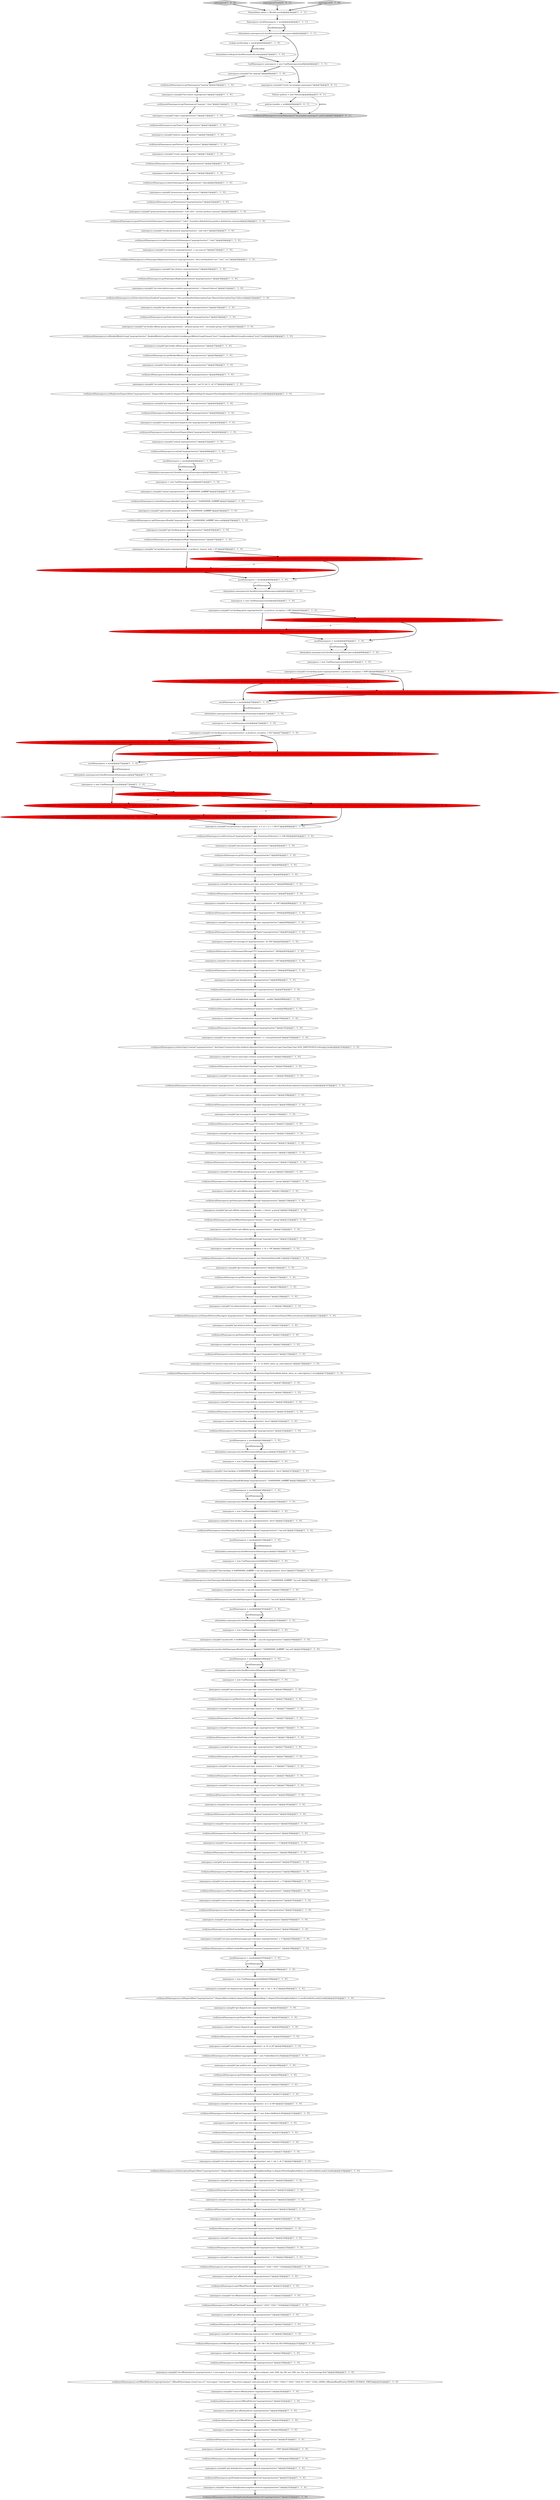 digraph {
3 [style = filled, label = "verify(mockNamespaces).getNamespaces(\"myprop\")@@@10@@@['1', '1', '0']", fillcolor = white, shape = ellipse image = "AAA0AAABBB1BBB"];
36 [style = filled, label = "verify(mockNamespaces).setBacklogQuota(\"myprop/clust/ns1\",BacklogQuota.builder().limitSize(10L * 1024 * 1024 * 1024).retentionPolicy(RetentionPolicy.producer_exception).build())@@@74@@@['1', '0', '0']", fillcolor = red, shape = ellipse image = "AAA1AAABBB1BBB"];
42 [style = filled, label = "namespaces.run(split(\"get-subscription-dispatch-rate myprop/clust/ns1\"))@@@220@@@['1', '1', '0']", fillcolor = white, shape = ellipse image = "AAA0AAABBB1BBB"];
180 [style = filled, label = "namespaces.run(split(\"delete myprop/clust/ns1\"))@@@19@@@['1', '1', '0']", fillcolor = white, shape = ellipse image = "AAA0AAABBB1BBB"];
98 [style = filled, label = "when(admin.lookups()).thenReturn(mockLookup)@@@7@@@['1', '1', '0']", fillcolor = white, shape = ellipse image = "AAA0AAABBB1BBB"];
201 [style = filled, label = "namespaces.run(split(\"list-cluster myprop/clust\"))@@@11@@@['1', '1', '0']", fillcolor = white, shape = ellipse image = "AAA0AAABBB1BBB"];
6 [style = filled, label = "namespaces = new CmdNamespaces(null)@@@199@@@['1', '1', '0']", fillcolor = white, shape = ellipse image = "AAA0AAABBB1BBB"];
95 [style = filled, label = "verify(mockNamespaces).getSubscriptionDispatchRate(\"myprop/clust/ns1\")@@@221@@@['1', '1', '0']", fillcolor = white, shape = ellipse image = "AAA0AAABBB1BBB"];
51 [style = filled, label = "namespaces.run(split(\"set-subscription-expiration-time myprop/clust/ns1 -t 60\"))@@@94@@@['1', '1', '0']", fillcolor = white, shape = ellipse image = "AAA0AAABBB1BBB"];
16 [style = filled, label = "verify(mockNamespaces).removeInactiveTopicPolicies(\"myprop/clust/ns1\")@@@141@@@['1', '1', '0']", fillcolor = white, shape = ellipse image = "AAA0AAABBB1BBB"];
23 [style = filled, label = "verify(mockNamespaces).setDeduplicationSnapshotInterval(\"myprop/clust/ns1\",1000)@@@249@@@['1', '1', '0']", fillcolor = white, shape = ellipse image = "AAA0AAABBB1BBB"];
37 [style = filled, label = "namespaces['1', '0', '0']", fillcolor = lightgray, shape = diamond image = "AAA0AAABBB1BBB"];
105 [style = filled, label = "namespaces = new CmdNamespaces(null)@@@168@@@['1', '1', '0']", fillcolor = white, shape = ellipse image = "AAA0AAABBB1BBB"];
239 [style = filled, label = "namespaces.run(split(\"get-offload-policies myprop/clust/ns1\"))@@@244@@@['1', '1', '0']", fillcolor = white, shape = ellipse image = "AAA0AAABBB1BBB"];
227 [style = filled, label = "mockNamespaces = mock()@@@70@@@['1', '1', '0']", fillcolor = white, shape = ellipse image = "AAA0AAABBB1BBB"];
80 [style = filled, label = "verify(mockNamespaces).removeDelayedDeliveryMessages(\"myprop/clust/ns1\")@@@135@@@['1', '1', '0']", fillcolor = white, shape = ellipse image = "AAA0AAABBB1BBB"];
200 [style = filled, label = "namespaces.run(split(\"remove-subscribe-rate myprop/clust/ns1\"))@@@216@@@['1', '1', '0']", fillcolor = white, shape = ellipse image = "AAA0AAABBB1BBB"];
113 [style = filled, label = "namespaces.run(split(\"set-subscription-types-enabled myprop/clust/ns1 -t Shared,Failover\"))@@@31@@@['1', '1', '0']", fillcolor = white, shape = ellipse image = "AAA0AAABBB1BBB"];
173 [style = filled, label = "namespaces.run(split(\"clear-offload-deletion-lag myprop/clust/ns1\"))@@@238@@@['1', '1', '0']", fillcolor = white, shape = ellipse image = "AAA0AAABBB1BBB"];
28 [style = filled, label = "verify(mockNamespaces).setBacklogQuota(\"myprop/clust/ns1\",BacklogQuota.builder().limitSize(10 * 1024 * 1024).retentionPolicy(RetentionPolicy.producer_exception).build())@@@69@@@['1', '0', '0']", fillcolor = red, shape = ellipse image = "AAA1AAABBB1BBB"];
210 [style = filled, label = "verify(mockNamespaces).getOffloadPolicies(\"myprop/clust/ns1\")@@@245@@@['1', '1', '0']", fillcolor = white, shape = ellipse image = "AAA0AAABBB1BBB"];
233 [style = filled, label = "verify(mockNamespaces).getDispatchRate(\"myprop/clust/ns1\")@@@203@@@['1', '1', '0']", fillcolor = white, shape = ellipse image = "AAA0AAABBB1BBB"];
55 [style = filled, label = "verify(mockNamespaces).setSubscribeRate(\"myprop/clust/ns1\",new SubscribeRate(2,60))@@@213@@@['1', '1', '0']", fillcolor = white, shape = ellipse image = "AAA0AAABBB1BBB"];
94 [style = filled, label = "verify(mockNamespaces).setNamespaceMessageTTL(\"myprop/clust/ns1\",300)@@@93@@@['1', '1', '0']", fillcolor = white, shape = ellipse image = "AAA0AAABBB1BBB"];
204 [style = filled, label = "namespaces = new CmdNamespaces(null)@@@51@@@['1', '1', '0']", fillcolor = white, shape = ellipse image = "AAA0AAABBB1BBB"];
81 [style = filled, label = "when(admin.namespaces()).thenReturn(mockNamespaces)@@@50@@@['1', '1', '0']", fillcolor = white, shape = ellipse image = "AAA0AAABBB1BBB"];
149 [style = filled, label = "namespaces.run(split(\"set-subscription-dispatch-rate myprop/clust/ns1 -md -1 -bd -1 -dt 2\"))@@@218@@@['1', '1', '0']", fillcolor = white, shape = ellipse image = "AAA0AAABBB1BBB"];
112 [style = filled, label = "namespaces.run(split(\"get-max-subscriptions-per-topic myprop/clust/ns1\"))@@@86@@@['1', '1', '0']", fillcolor = white, shape = ellipse image = "AAA0AAABBB1BBB"];
39 [style = filled, label = "namespaces = new CmdNamespaces(null)@@@163@@@['1', '1', '0']", fillcolor = white, shape = ellipse image = "AAA0AAABBB1BBB"];
196 [style = filled, label = "verify(mockNamespaces).clearNamespaceBundleBacklogForSubscription(\"myprop/clust/ns1\",\"0x80000000_0xffffffff\",\"my-sub\")@@@158@@@['1', '1', '0']", fillcolor = white, shape = ellipse image = "AAA0AAABBB1BBB"];
140 [style = filled, label = "namespaces.run(split(\"permissions myprop/clust/ns1\"))@@@21@@@['1', '1', '0']", fillcolor = white, shape = ellipse image = "AAA0AAABBB1BBB"];
234 [style = filled, label = "namespaces.run(split(\"remove-message-ttl myprop/clust/ns1\"))@@@246@@@['1', '1', '0']", fillcolor = white, shape = ellipse image = "AAA0AAABBB1BBB"];
146 [style = filled, label = "namespaces.run(split(\"get-max-unacked-messages-per-consumer myprop/clust/ns1\"))@@@193@@@['1', '1', '0']", fillcolor = white, shape = ellipse image = "AAA0AAABBB1BBB"];
134 [style = filled, label = "verify(mockNamespaces).getBacklogQuotaMap(\"myprop/clust/ns1\")@@@57@@@['1', '1', '0']", fillcolor = white, shape = ellipse image = "AAA0AAABBB1BBB"];
175 [style = filled, label = "namespaces.run(split(\"set-max-consumers-per-subscription myprop/clust/ns1 -c 3\"))@@@185@@@['1', '1', '0']", fillcolor = white, shape = ellipse image = "AAA0AAABBB1BBB"];
77 [style = filled, label = "verify(mockNamespaces).removeOffloadPolicies(\"myprop/clust/ns1\")@@@243@@@['1', '1', '0']", fillcolor = white, shape = ellipse image = "AAA0AAABBB1BBB"];
79 [style = filled, label = "namespaces.run(split(\"set-offload-deletion-lag myprop/clust/ns1 -l 1d\"))@@@236@@@['1', '1', '0']", fillcolor = white, shape = ellipse image = "AAA0AAABBB1BBB"];
13 [style = filled, label = "verify(mockNamespaces).setMaxConsumersPerTopic(\"myprop/clust/ns1\",2)@@@178@@@['1', '1', '0']", fillcolor = white, shape = ellipse image = "AAA0AAABBB1BBB"];
7 [style = filled, label = "namespaces.run(split(\"grant-permission myprop/clust/ns1 --role role1 --actions produce,consume\"))@@@23@@@['1', '1', '0']", fillcolor = white, shape = ellipse image = "AAA0AAABBB1BBB"];
30 [style = filled, label = "namespaces.run(split(\"get-deduplication-snapshot-interval myprop/clust/ns1\"))@@@250@@@['1', '1', '0']", fillcolor = white, shape = ellipse image = "AAA0AAABBB1BBB"];
126 [style = filled, label = "verify(mockNamespaces).removePublishRate(\"myprop/clust/ns1\")@@@211@@@['1', '1', '0']", fillcolor = white, shape = ellipse image = "AAA0AAABBB1BBB"];
186 [style = filled, label = "verify(mockNamespaces).getRetention(\"myprop/clust/ns1\")@@@127@@@['1', '1', '0']", fillcolor = white, shape = ellipse image = "AAA0AAABBB1BBB"];
192 [style = filled, label = "namespaces.run(split(\"revoke-permission myprop/clust/ns1 --role role1\"))@@@25@@@['1', '1', '0']", fillcolor = white, shape = ellipse image = "AAA0AAABBB1BBB"];
199 [style = filled, label = "namespaces.run(split(\"remove-retention myprop/clust/ns1\"))@@@128@@@['1', '1', '0']", fillcolor = white, shape = ellipse image = "AAA0AAABBB1BBB"];
24 [style = filled, label = "namespaces.run(split(\"set-message-ttl myprop/clust/ns1 -ttl 300\"))@@@92@@@['1', '1', '0']", fillcolor = white, shape = ellipse image = "AAA0AAABBB1BBB"];
68 [style = filled, label = "when(admin.namespaces()).thenReturn(mockNamespaces)@@@5@@@['1', '1', '1']", fillcolor = white, shape = ellipse image = "AAA0AAABBB1BBB"];
120 [style = filled, label = "verify(mockNamespaces).getOffloadDeleteLagMs(\"myprop/clust/ns1\")@@@235@@@['1', '1', '0']", fillcolor = white, shape = ellipse image = "AAA0AAABBB1BBB"];
187 [style = filled, label = "verify(mockNamespaces).removeMaxConsumersPerSubscription(\"myprop/clust/ns1\")@@@184@@@['1', '1', '0']", fillcolor = white, shape = ellipse image = "AAA0AAABBB1BBB"];
110 [style = filled, label = "verify(mockNamespaces).getTopics(\"myprop/clust/ns1\")@@@14@@@['1', '1', '0']", fillcolor = white, shape = ellipse image = "AAA0AAABBB1BBB"];
25 [style = filled, label = "namespaces = new CmdNamespaces(null)@@@151@@@['1', '1', '0']", fillcolor = white, shape = ellipse image = "AAA0AAABBB1BBB"];
258 [style = filled, label = "verify(mockNamespaces).setBacklogQuota(\"myprop/clust/ns1\",BacklogQuota.builder().limitSize(10l * 1024 * 1024 * 1024).limitTime(10000).retentionPolicy(RetentionPolicy.producer_exception).build(),BacklogQuota.BacklogQuotaType.message_age)@@@79@@@['0', '1', '0']", fillcolor = red, shape = ellipse image = "AAA1AAABBB2BBB"];
111 [style = filled, label = "mockNamespaces = mock()@@@149@@@['1', '1', '0']", fillcolor = white, shape = ellipse image = "AAA0AAABBB1BBB"];
101 [style = filled, label = "namespaces.run(split(\"get-max-unacked-messages-per-subscription myprop/clust/ns1\"))@@@187@@@['1', '1', '0']", fillcolor = white, shape = ellipse image = "AAA0AAABBB1BBB"];
255 [style = filled, label = "verify(mockNamespaces).setBacklogQuota(\"myprop/clust/ns1\",BacklogQuota.builder().limitSize(10 * 1024).retentionPolicy(RetentionPolicy.producer_exception).build(),BacklogQuota.BacklogQuotaType.destination_storage)@@@64@@@['0', '1', '0']", fillcolor = red, shape = ellipse image = "AAA1AAABBB2BBB"];
129 [style = filled, label = "verify(mockNamespaces).setSubscriptionDispatchRate(\"myprop/clust/ns1\",DispatchRate.builder().dispatchThrottlingRateInMsg(-1).dispatchThrottlingRateInByte(-1).ratePeriodInSecond(2).build())@@@219@@@['1', '1', '0']", fillcolor = white, shape = ellipse image = "AAA0AAABBB1BBB"];
240 [style = filled, label = "namespaces.run(split(\"get-dispatch-rate myprop/clust/ns1\"))@@@202@@@['1', '1', '0']", fillcolor = white, shape = ellipse image = "AAA0AAABBB1BBB"];
246 [style = filled, label = "verify(mockNamespaces).getMaxUnackedMessagesPerConsumer(\"myprop/clust/ns1\")@@@194@@@['1', '1', '0']", fillcolor = white, shape = ellipse image = "AAA0AAABBB1BBB"];
221 [style = filled, label = "verify(mockNamespaces).removePersistence(\"myprop/clust/ns1\")@@@85@@@['1', '1', '0']", fillcolor = white, shape = ellipse image = "AAA0AAABBB1BBB"];
103 [style = filled, label = "verify(mockNamespaces).removeDeduplicationStatus(\"myprop/clust/ns1\")@@@101@@@['1', '1', '0']", fillcolor = white, shape = ellipse image = "AAA0AAABBB1BBB"];
205 [style = filled, label = "verify(mockNamespaces).getDeduplicationStatus(\"myprop/clust/ns1\")@@@97@@@['1', '1', '0']", fillcolor = white, shape = ellipse image = "AAA0AAABBB1BBB"];
150 [style = filled, label = "namespaces.run(split(\"set-backlog-quota myprop/clust/ns1 -p producer_exception -l 10M\"))@@@68@@@['1', '1', '0']", fillcolor = white, shape = ellipse image = "AAA0AAABBB1BBB"];
188 [style = filled, label = "namespaces = new CmdNamespaces(null)@@@146@@@['1', '1', '0']", fillcolor = white, shape = ellipse image = "AAA0AAABBB1BBB"];
69 [style = filled, label = "verify(mockNamespaces).removeReplicatorDispatchRate(\"myprop/clust/ns1\")@@@46@@@['1', '1', '0']", fillcolor = white, shape = ellipse image = "AAA0AAABBB1BBB"];
56 [style = filled, label = "verify(mockNamespaces).getPersistence(\"myprop/clust/ns1\")@@@83@@@['1', '1', '0']", fillcolor = white, shape = ellipse image = "AAA0AAABBB1BBB"];
260 [style = filled, label = "namespacesCreate['0', '0', '1']", fillcolor = lightgray, shape = diamond image = "AAA0AAABBB3BBB"];
88 [style = filled, label = "namespaces.run(split(\"create myprop/clust/ns1\"))@@@17@@@['1', '1', '0']", fillcolor = white, shape = ellipse image = "AAA0AAABBB1BBB"];
50 [style = filled, label = "verify(mockNamespaces).grantPermissionOnNamespace(\"myprop/clust/ns1\",\"role1\",EnumSet.of(AuthAction.produce,AuthAction.consume))@@@24@@@['1', '1', '0']", fillcolor = white, shape = ellipse image = "AAA0AAABBB1BBB"];
137 [style = filled, label = "verify(mockNamespaces).clearNamespaceBacklog(\"myprop/clust/ns1\")@@@143@@@['1', '1', '0']", fillcolor = white, shape = ellipse image = "AAA0AAABBB1BBB"];
251 [style = filled, label = "verify(mockNamespaces).removeSubscriptionExpirationTime(\"myprop/clust/ns1\")@@@115@@@['1', '1', '0']", fillcolor = white, shape = ellipse image = "AAA0AAABBB1BBB"];
159 [style = filled, label = "namespaces.run(split(\"set-deduplication myprop/clust/ns1 --enable\"))@@@98@@@['1', '1', '0']", fillcolor = white, shape = ellipse image = "AAA0AAABBB1BBB"];
49 [style = filled, label = "namespaces.run(split(\"get-max-consumers-per-subscription myprop/clust/ns1\"))@@@181@@@['1', '1', '0']", fillcolor = white, shape = ellipse image = "AAA0AAABBB1BBB"];
261 [style = filled, label = "verify(mockNamespaces).createNamespace(\"my-prop/my-namespace\",policies)@@@10@@@['0', '0', '1']", fillcolor = lightgray, shape = ellipse image = "AAA0AAABBB3BBB"];
216 [style = filled, label = "namespaces.run(split(\"clear-backlog -s my-sub myprop/clust/ns1 -force\"))@@@152@@@['1', '1', '0']", fillcolor = white, shape = ellipse image = "AAA0AAABBB1BBB"];
181 [style = filled, label = "namespaces.run(split(\"remove-deduplication myprop/clust/ns1\"))@@@100@@@['1', '1', '0']", fillcolor = white, shape = ellipse image = "AAA0AAABBB1BBB"];
100 [style = filled, label = "namespaces.run(split(\"remove-auto-subscription-creation myprop/clust/ns1\"))@@@108@@@['1', '1', '0']", fillcolor = white, shape = ellipse image = "AAA0AAABBB1BBB"];
5 [style = filled, label = "verify(mockNamespaces).revokePermissionsOnNamespace(\"myprop/clust/ns1\",\"role1\")@@@26@@@['1', '1', '0']", fillcolor = white, shape = ellipse image = "AAA0AAABBB1BBB"];
76 [style = filled, label = "when(admin.namespaces()).thenReturn(mockNamespaces)@@@66@@@['1', '1', '0']", fillcolor = white, shape = ellipse image = "AAA0AAABBB1BBB"];
1 [style = filled, label = "verify(mockNamespaces).setSubscriptionTypesEnabled(\"myprop/clust/ns1\",Sets.newHashSet(SubscriptionType.Shared,SubscriptionType.Failover))@@@32@@@['1', '1', '0']", fillcolor = white, shape = ellipse image = "AAA0AAABBB1BBB"];
190 [style = filled, label = "namespaces.run(split(\"delete-bookie-affinity-group myprop/clust/ns1\"))@@@39@@@['1', '1', '0']", fillcolor = white, shape = ellipse image = "AAA0AAABBB1BBB"];
26 [style = filled, label = "namespaces.run(split(\"set-dispatch-rate myprop/clust/ns1 -md -1 -bd -1 -dt 2\"))@@@200@@@['1', '1', '0']", fillcolor = white, shape = ellipse image = "AAA0AAABBB1BBB"];
211 [style = filled, label = "verify(mockNamespaces).unload(\"myprop/clust/ns1\")@@@48@@@['1', '1', '0']", fillcolor = white, shape = ellipse image = "AAA0AAABBB1BBB"];
141 [style = filled, label = "namespaces.run(split(\"get-subscription-types-enabled myprop/clust/ns1\"))@@@33@@@['1', '1', '0']", fillcolor = white, shape = ellipse image = "AAA0AAABBB1BBB"];
72 [style = filled, label = "verify(mockNamespaces).unloadNamespaceBundle(\"myprop/clust/ns1\",\"0x80000000_0xffffffff\")@@@53@@@['1', '1', '0']", fillcolor = white, shape = ellipse image = "AAA0AAABBB1BBB"];
222 [style = filled, label = "when(admin.namespaces()).thenReturn(mockNamespaces)@@@167@@@['1', '1', '0']", fillcolor = white, shape = ellipse image = "AAA0AAABBB1BBB"];
14 [style = filled, label = "namespaces.run(split(\"remove-deduplication-snapshot-interval myprop/clust/ns1\"))@@@252@@@['1', '1', '0']", fillcolor = white, shape = ellipse image = "AAA0AAABBB1BBB"];
60 [style = filled, label = "verify(mockNamespaces).setOffloadThreshold(\"myprop/clust/ns1\",1024 * 1024 * 1024)@@@233@@@['1', '1', '0']", fillcolor = white, shape = ellipse image = "AAA0AAABBB1BBB"];
182 [style = filled, label = "verify(mockNamespaces).splitNamespaceBundle(\"myprop/clust/ns1\",\"0x00000000_0xffffffff\",false,null)@@@55@@@['1', '1', '0']", fillcolor = white, shape = ellipse image = "AAA0AAABBB1BBB"];
43 [style = filled, label = "verify(mockNamespaces).getCompactionThreshold(\"myprop/clust/ns1\")@@@225@@@['1', '1', '0']", fillcolor = white, shape = ellipse image = "AAA0AAABBB1BBB"];
176 [style = filled, label = "namespaces.run(split(\"list myprop\"))@@@9@@@['1', '1', '0']", fillcolor = white, shape = ellipse image = "AAA0AAABBB1BBB"];
138 [style = filled, label = "namespaces.run(split(\"get-subscribe-rate myprop/clust/ns1\"))@@@214@@@['1', '1', '0']", fillcolor = white, shape = ellipse image = "AAA0AAABBB1BBB"];
59 [style = filled, label = "verify(mockNamespaces).getOffloadThreshold(\"myprop/clust/ns1\")@@@231@@@['1', '1', '0']", fillcolor = white, shape = ellipse image = "AAA0AAABBB1BBB"];
226 [style = filled, label = "PulsarAdmin admin = Mockito.mock()@@@3@@@['1', '1', '1']", fillcolor = white, shape = ellipse image = "AAA0AAABBB1BBB"];
247 [style = filled, label = "verify(mockNamespaces).setDeduplicationStatus(\"myprop/clust/ns1\",true)@@@99@@@['1', '1', '0']", fillcolor = white, shape = ellipse image = "AAA0AAABBB1BBB"];
139 [style = filled, label = "namespaces.run(split(\"clear-backlog myprop/clust/ns1 -force\"))@@@142@@@['1', '1', '0']", fillcolor = white, shape = ellipse image = "AAA0AAABBB1BBB"];
91 [style = filled, label = "verify(mockNamespaces).getMaxConsumersPerTopic(\"myprop/clust/ns1\")@@@176@@@['1', '1', '0']", fillcolor = white, shape = ellipse image = "AAA0AAABBB1BBB"];
203 [style = filled, label = "verify(mockNamespaces).setMaxUnackedMessagesPerConsumer(\"myprop/clust/ns1\",3)@@@196@@@['1', '1', '0']", fillcolor = white, shape = ellipse image = "AAA0AAABBB1BBB"];
243 [style = filled, label = "namespaces.run(split(\"set-max-unacked-messages-per-subscription myprop/clust/ns1 -c 3\"))@@@189@@@['1', '1', '0']", fillcolor = white, shape = ellipse image = "AAA0AAABBB1BBB"];
256 [style = filled, label = "verify(mockNamespaces).setBacklogQuota(\"myprop/clust/ns1\",BacklogQuota.builder().limitSize(10L * 1024 * 1024 * 1024).retentionPolicy(RetentionPolicy.producer_exception).build(),BacklogQuota.BacklogQuotaType.destination_storage)@@@74@@@['0', '1', '0']", fillcolor = red, shape = ellipse image = "AAA1AAABBB2BBB"];
108 [style = filled, label = "namespaces.run(split(\"set-backlog-quota myprop/clust/ns1 -p producer_exception -l 10G\"))@@@73@@@['1', '1', '0']", fillcolor = white, shape = ellipse image = "AAA0AAABBB1BBB"];
38 [style = filled, label = "verify(mockNamespaces).setRetention(\"myprop/clust/ns1\",new RetentionPolicies(60,1))@@@125@@@['1', '1', '0']", fillcolor = white, shape = ellipse image = "AAA0AAABBB1BBB"];
194 [style = filled, label = "namespaces.run(split(\"remove-max-subscriptions-per-topic myprop/clust/ns1\"))@@@90@@@['1', '1', '0']", fillcolor = white, shape = ellipse image = "AAA0AAABBB1BBB"];
122 [style = filled, label = "verify(mockNamespaces).removeMaxProducersPerTopic(\"myprop/clust/ns1\")@@@174@@@['1', '1', '0']", fillcolor = white, shape = ellipse image = "AAA0AAABBB1BBB"];
228 [style = filled, label = "namespaces.run(split(\"clear-backlog -b 0x80000000_0xffffffff -s my-sub myprop/clust/ns1 -force\"))@@@157@@@['1', '1', '0']", fillcolor = white, shape = ellipse image = "AAA0AAABBB1BBB"];
252 [style = filled, label = "verify(mockNamespaces).setBacklogQuota(\"myprop/clust/ns1\",BacklogQuota.builder().limitSize(10 * 1024 * 1024).retentionPolicy(RetentionPolicy.producer_exception).build(),BacklogQuota.BacklogQuotaType.destination_storage)@@@69@@@['0', '1', '0']", fillcolor = red, shape = ellipse image = "AAA1AAABBB2BBB"];
151 [style = filled, label = "namespaces.run(split(\"get-retention myprop/clust/ns1\"))@@@126@@@['1', '1', '0']", fillcolor = white, shape = ellipse image = "AAA0AAABBB1BBB"];
241 [style = filled, label = "namespaces.run(split(\"policies myprop/clust/ns1\"))@@@15@@@['1', '1', '0']", fillcolor = white, shape = ellipse image = "AAA0AAABBB1BBB"];
73 [style = filled, label = "namespaces.run(split(\"remove-offload-policies myprop/clust/ns1\"))@@@242@@@['1', '1', '0']", fillcolor = white, shape = ellipse image = "AAA0AAABBB1BBB"];
142 [style = filled, label = "namespaces.run(split(\"set-clusters myprop/clust/ns1 -c use,usw,usc\"))@@@27@@@['1', '1', '0']", fillcolor = white, shape = ellipse image = "AAA0AAABBB1BBB"];
178 [style = filled, label = "namespaces.run(split(\"set-anti-affinity-group myprop/clust/ns1 -g group\"))@@@116@@@['1', '1', '0']", fillcolor = white, shape = ellipse image = "AAA0AAABBB1BBB"];
124 [style = filled, label = "mockNamespaces = mock()@@@65@@@['1', '1', '0']", fillcolor = white, shape = ellipse image = "AAA0AAABBB1BBB"];
12 [style = filled, label = "verify(mockNamespaces).getNamespaceAntiAffinityGroup(\"myprop/clust/ns1\")@@@119@@@['1', '1', '0']", fillcolor = white, shape = ellipse image = "AAA0AAABBB1BBB"];
54 [style = filled, label = "verify(mockNamespaces).removeSubscriptionDispatchRate(\"myprop/clust/ns1\")@@@223@@@['1', '1', '0']", fillcolor = white, shape = ellipse image = "AAA0AAABBB1BBB"];
64 [style = filled, label = "namespaces.run(split(\"get-anti-affinity-namespaces -p dummy -c cluster -g group\"))@@@120@@@['1', '1', '0']", fillcolor = white, shape = ellipse image = "AAA0AAABBB1BBB"];
34 [style = filled, label = "namespaces.run(split(\"set-deduplication-snapshot-interval myprop/clust/ns1 -i 1000\"))@@@248@@@['1', '1', '0']", fillcolor = white, shape = ellipse image = "AAA0AAABBB1BBB"];
19 [style = filled, label = "verify(mockNamespaces).setAutoTopicCreation(\"myprop/clust/ns1\",AutoTopicCreationOverride.builder().allowAutoTopicCreation(true).topicType(TopicType.NON_PARTITIONED.toString()).build())@@@103@@@['1', '1', '0']", fillcolor = white, shape = ellipse image = "AAA0AAABBB1BBB"];
144 [style = filled, label = "verify(mockNamespaces).setMaxConsumersPerSubscription(\"myprop/clust/ns1\",3)@@@186@@@['1', '1', '0']", fillcolor = white, shape = ellipse image = "AAA0AAABBB1BBB"];
17 [style = filled, label = "namespaces = new CmdNamespaces(null)@@@72@@@['1', '1', '0']", fillcolor = white, shape = ellipse image = "AAA0AAABBB1BBB"];
170 [style = filled, label = "namespaces.run(split(\"remove-subscription-expiration-time myprop/clust/ns1\"))@@@114@@@['1', '1', '0']", fillcolor = white, shape = ellipse image = "AAA0AAABBB1BBB"];
229 [style = filled, label = "namespaces.run(split(\"set-publish-rate myprop/clust/ns1 -m 10 -b 20\"))@@@206@@@['1', '1', '0']", fillcolor = white, shape = ellipse image = "AAA0AAABBB1BBB"];
237 [style = filled, label = "namespaces.run(split(\"set-backlog-quota myprop/clust/ns1 -p producer_request_hold -l 10\"))@@@58@@@['1', '1', '0']", fillcolor = white, shape = ellipse image = "AAA0AAABBB1BBB"];
262 [style = filled, label = "namespaces.run(split(\"create my-prop/my-namespace\"))@@@7@@@['0', '0', '1']", fillcolor = white, shape = ellipse image = "AAA0AAABBB3BBB"];
174 [style = filled, label = "namespaces.run(split(\"remove-max-consumers-per-topic myprop/clust/ns1\"))@@@179@@@['1', '1', '0']", fillcolor = white, shape = ellipse image = "AAA0AAABBB1BBB"];
242 [style = filled, label = "mockNamespaces = mock()@@@161@@@['1', '1', '0']", fillcolor = white, shape = ellipse image = "AAA0AAABBB1BBB"];
161 [style = filled, label = "namespaces.run(split(\"get-publish-rate myprop/clust/ns1\"))@@@208@@@['1', '1', '0']", fillcolor = white, shape = ellipse image = "AAA0AAABBB1BBB"];
128 [style = filled, label = "mockNamespaces = mock()@@@144@@@['1', '1', '0']", fillcolor = white, shape = ellipse image = "AAA0AAABBB1BBB"];
168 [style = filled, label = "verify(mockNamespaces).removeNamespaceMessageTTL(\"myprop/clust/ns1\")@@@247@@@['1', '1', '0']", fillcolor = white, shape = ellipse image = "AAA0AAABBB1BBB"];
165 [style = filled, label = "verify(mockNamespaces).removeDeduplicationSnapshotInterval(\"myprop/clust/ns1\")@@@253@@@['1', '1', '0']", fillcolor = lightgray, shape = ellipse image = "AAA0AAABBB1BBB"];
259 [style = filled, label = "policies.bundles = null@@@9@@@['0', '0', '1']", fillcolor = white, shape = ellipse image = "AAA0AAABBB3BBB"];
75 [style = filled, label = "verify(mockNamespaces).setInactiveTopicPolicies(\"myprop/clust/ns1\",new InactiveTopicPolicies(InactiveTopicDeleteMode.delete_when_no_subscriptions,1,true))@@@137@@@['1', '1', '0']", fillcolor = white, shape = ellipse image = "AAA0AAABBB1BBB"];
92 [style = filled, label = "verify(mockNamespaces).setOffloadPolicies(\"myprop/clust/ns1\",OffloadPoliciesImpl.create(\"aws-s3\",\"test-region\",\"test-bucket\",\"http://test.endpoint\",null,null,null,null,32 * 1024 * 1024,5 * 1024 * 1024,10 * 1024 * 1024L,10000L,OffloadedReadPriority.TIERED_STORAGE_FIRST))@@@241@@@['1', '1', '0']", fillcolor = white, shape = ellipse image = "AAA0AAABBB1BBB"];
202 [style = filled, label = "verify(mockNamespaces).setMaxProducersPerTopic(\"myprop/clust/ns1\",1)@@@172@@@['1', '1', '0']", fillcolor = white, shape = ellipse image = "AAA0AAABBB1BBB"];
191 [style = filled, label = "mockNamespaces = mock()@@@49@@@['1', '1', '0']", fillcolor = white, shape = ellipse image = "AAA0AAABBB1BBB"];
238 [style = filled, label = "when(admin.namespaces()).thenReturn(mockNamespaces)@@@145@@@['1', '1', '0']", fillcolor = white, shape = ellipse image = "AAA0AAABBB1BBB"];
47 [style = filled, label = "verify(mockNamespaces).unsubscribeNamespaceBundle(\"myprop/clust/ns1\",\"0x80000000_0xffffffff\",\"my-sub\")@@@165@@@['1', '1', '0']", fillcolor = white, shape = ellipse image = "AAA0AAABBB1BBB"];
71 [style = filled, label = "verify(mockNamespaces).clearNamespaceBacklogForSubscription(\"myprop/clust/ns1\",\"my-sub\")@@@153@@@['1', '1', '0']", fillcolor = white, shape = ellipse image = "AAA0AAABBB1BBB"];
0 [style = filled, label = "verify(mockNamespaces).setNamespaceReplicationClusters(\"myprop/clust/ns1\",Sets.newHashSet(\"use\",\"usw\",\"usc\"))@@@28@@@['1', '1', '0']", fillcolor = white, shape = ellipse image = "AAA0AAABBB1BBB"];
33 [style = filled, label = "verify(mockNamespaces).deleteBookieAffinityGroup(\"myprop/clust/ns1\")@@@40@@@['1', '1', '0']", fillcolor = white, shape = ellipse image = "AAA0AAABBB1BBB"];
125 [style = filled, label = "verify(mockNamespaces).deleteNamespace(\"myprop/clust/ns1\",false)@@@20@@@['1', '1', '0']", fillcolor = white, shape = ellipse image = "AAA0AAABBB1BBB"];
249 [style = filled, label = "verify(mockNamespaces).getNamespaces(\"myprop\",\"clust\")@@@12@@@['1', '1', '0']", fillcolor = white, shape = ellipse image = "AAA0AAABBB1BBB"];
257 [style = filled, label = "namespaces.run(split(\"set-backlog-quota myprop/clust/ns1 -p producer_exception -l 10G -lt 10000 -t message_age\"))@@@78@@@['0', '1', '0']", fillcolor = red, shape = ellipse image = "AAA1AAABBB2BBB"];
84 [style = filled, label = "verify(mockNamespaces).getReplicatorDispatchRate(\"myprop/clust/ns1\")@@@44@@@['1', '1', '0']", fillcolor = white, shape = ellipse image = "AAA0AAABBB1BBB"];
143 [style = filled, label = "namespaces.run(split(\"unload myprop/clust/ns1\"))@@@47@@@['1', '1', '0']", fillcolor = white, shape = ellipse image = "AAA0AAABBB1BBB"];
78 [style = filled, label = "namespaces.run(split(\"delete-anti-affinity-group myprop/clust/ns1 \"))@@@122@@@['1', '1', '0']", fillcolor = white, shape = ellipse image = "AAA0AAABBB1BBB"];
231 [style = filled, label = "Lookup mockLookup = mock()@@@6@@@['1', '1', '0']", fillcolor = white, shape = ellipse image = "AAA0AAABBB1BBB"];
27 [style = filled, label = "verify(mockNamespaces).getAntiAffinityNamespaces(\"dummy\",\"cluster\",\"group\")@@@121@@@['1', '1', '0']", fillcolor = white, shape = ellipse image = "AAA0AAABBB1BBB"];
145 [style = filled, label = "namespaces.run(split(\"split-bundle myprop/clust/ns1 -b 0x00000000_0xffffffff\"))@@@54@@@['1', '1', '0']", fillcolor = white, shape = ellipse image = "AAA0AAABBB1BBB"];
114 [style = filled, label = "verify(mockNamespaces).removeCompactionThreshold(\"myprop/clust/ns1\")@@@227@@@['1', '1', '0']", fillcolor = white, shape = ellipse image = "AAA0AAABBB1BBB"];
155 [style = filled, label = "namespaces.run(split(\"remove-max-consumers-per-subscription myprop/clust/ns1\"))@@@183@@@['1', '1', '0']", fillcolor = white, shape = ellipse image = "AAA0AAABBB1BBB"];
130 [style = filled, label = "namespaces.run(split(\"set-retention myprop/clust/ns1 -t 1h -s 1M\"))@@@124@@@['1', '1', '0']", fillcolor = white, shape = ellipse image = "AAA0AAABBB1BBB"];
206 [style = filled, label = "verify(mockNamespaces).getInactiveTopicPolicies(\"myprop/clust/ns1\")@@@139@@@['1', '1', '0']", fillcolor = white, shape = ellipse image = "AAA0AAABBB1BBB"];
18 [style = filled, label = "namespaces.run(split(\"get-max-consumers-per-topic myprop/clust/ns1\"))@@@175@@@['1', '1', '0']", fillcolor = white, shape = ellipse image = "AAA0AAABBB1BBB"];
31 [style = filled, label = "namespaces.run(split(\"set-max-consumers-per-topic myprop/clust/ns1 -c 2\"))@@@177@@@['1', '1', '0']", fillcolor = white, shape = ellipse image = "AAA0AAABBB1BBB"];
250 [style = filled, label = "verify(mockNamespaces).getPermissions(\"myprop/clust/ns1\")@@@22@@@['1', '1', '0']", fillcolor = white, shape = ellipse image = "AAA0AAABBB1BBB"];
195 [style = filled, label = "namespaces = new CmdNamespaces(null)@@@77@@@['1', '1', '0']", fillcolor = white, shape = ellipse image = "AAA0AAABBB1BBB"];
147 [style = filled, label = "namespaces.run(split(\"get-max-producers-per-topic myprop/clust/ns1\"))@@@169@@@['1', '1', '0']", fillcolor = white, shape = ellipse image = "AAA0AAABBB1BBB"];
102 [style = filled, label = "verify(mockNamespaces).setBacklogQuota(\"myprop/clust/ns1\",BacklogQuota.builder().limitSize(10l * 1024 * 1024 * 1024).limitTime(10000).retentionPolicy(RetentionPolicy.producer_exception).build())@@@79@@@['1', '0', '0']", fillcolor = red, shape = ellipse image = "AAA1AAABBB1BBB"];
53 [style = filled, label = "verify(mockNamespaces).getSubscribeRate(\"myprop/clust/ns1\")@@@215@@@['1', '1', '0']", fillcolor = white, shape = ellipse image = "AAA0AAABBB1BBB"];
166 [style = filled, label = "namespaces.run(split(\"remove-dispatch-rate myprop/clust/ns1\"))@@@204@@@['1', '1', '0']", fillcolor = white, shape = ellipse image = "AAA0AAABBB1BBB"];
169 [style = filled, label = "verify(mockNamespaces).setAutoSubscriptionCreation(\"myprop/clust/ns1\",AutoSubscriptionCreationOverride.builder().allowAutoSubscriptionCreation(true).build())@@@107@@@['1', '1', '0']", fillcolor = white, shape = ellipse image = "AAA0AAABBB1BBB"];
224 [style = filled, label = "when(admin.namespaces()).thenReturn(mockNamespaces)@@@71@@@['1', '1', '0']", fillcolor = white, shape = ellipse image = "AAA0AAABBB1BBB"];
9 [style = filled, label = "Namespaces mockNamespaces = mock()@@@4@@@['1', '1', '1']", fillcolor = white, shape = ellipse image = "AAA0AAABBB1BBB"];
97 [style = filled, label = "verify(mockNamespaces).removeMaxConsumersPerTopic(\"myprop/clust/ns1\")@@@180@@@['1', '1', '0']", fillcolor = white, shape = ellipse image = "AAA0AAABBB1BBB"];
157 [style = filled, label = "namespaces.run(split(\"set-max-producers-per-topic myprop/clust/ns1 -p 1\"))@@@171@@@['1', '1', '0']", fillcolor = white, shape = ellipse image = "AAA0AAABBB1BBB"];
109 [style = filled, label = "namespaces.run(split(\"unsubscribe -b 0x80000000_0xffffffff -s my-sub myprop/clust/ns1\"))@@@164@@@['1', '1', '0']", fillcolor = white, shape = ellipse image = "AAA0AAABBB1BBB"];
156 [style = filled, label = "verify(mockNamespaces).getMaxUnackedMessagesPerSubscription(\"myprop/clust/ns1\")@@@188@@@['1', '1', '0']", fillcolor = white, shape = ellipse image = "AAA0AAABBB1BBB"];
215 [style = filled, label = "namespaces.run(split(\"get-anti-affinity-group myprop/clust/ns1\"))@@@118@@@['1', '1', '0']", fillcolor = white, shape = ellipse image = "AAA0AAABBB1BBB"];
20 [style = filled, label = "verify(mockNamespaces).getMaxProducersPerTopic(\"myprop/clust/ns1\")@@@170@@@['1', '1', '0']", fillcolor = white, shape = ellipse image = "AAA0AAABBB1BBB"];
35 [style = filled, label = "namespaces.run(split(\"get-bookie-affinity-group myprop/clust/ns1\"))@@@37@@@['1', '1', '0']", fillcolor = white, shape = ellipse image = "AAA0AAABBB1BBB"];
67 [style = filled, label = "verify(mockNamespaces).getDelayedDelivery(\"myprop/clust/ns1\")@@@133@@@['1', '1', '0']", fillcolor = white, shape = ellipse image = "AAA0AAABBB1BBB"];
132 [style = filled, label = "namespaces.run(split(\"topics myprop/clust/ns1\"))@@@13@@@['1', '1', '0']", fillcolor = white, shape = ellipse image = "AAA0AAABBB1BBB"];
87 [style = filled, label = "namespaces.run(split(\"set-max-subscriptions-per-topic myprop/clust/ns1 -m 300\"))@@@88@@@['1', '1', '0']", fillcolor = white, shape = ellipse image = "AAA0AAABBB1BBB"];
116 [style = filled, label = "verify(mockNamespaces).removeDispatchRate(\"myprop/clust/ns1\")@@@205@@@['1', '1', '0']", fillcolor = white, shape = ellipse image = "AAA0AAABBB1BBB"];
162 [style = filled, label = "namespaces.run(split(\"unload myprop/clust/ns1 -b 0x80000000_0xffffffff\"))@@@52@@@['1', '1', '0']", fillcolor = white, shape = ellipse image = "AAA0AAABBB1BBB"];
153 [style = filled, label = "namespaces.run(split(\"remove-inactive-topic-policies myprop/clust/ns1\"))@@@140@@@['1', '1', '0']", fillcolor = white, shape = ellipse image = "AAA0AAABBB1BBB"];
99 [style = filled, label = "verify(mockNamespaces).setMaxSubscriptionsPerTopic(\"myprop/clust/ns1\",300)@@@89@@@['1', '1', '0']", fillcolor = white, shape = ellipse image = "AAA0AAABBB1BBB"];
179 [style = filled, label = "verify(mockNamespaces).setPersistence(\"myprop/clust/ns1\",new PersistencePolicies(2,1,1,100.0d))@@@81@@@['1', '1', '0']", fillcolor = white, shape = ellipse image = "AAA0AAABBB1BBB"];
117 [style = filled, label = "when(admin.namespaces()).thenReturn(mockNamespaces)@@@61@@@['1', '1', '0']", fillcolor = white, shape = ellipse image = "AAA0AAABBB1BBB"];
164 [style = filled, label = "verify(mockNamespaces).getMaxConsumersPerSubscription(\"myprop/clust/ns1\")@@@182@@@['1', '1', '0']", fillcolor = white, shape = ellipse image = "AAA0AAABBB1BBB"];
58 [style = filled, label = "verify(mockNamespaces).getNamespaceMessageTTL(\"myprop/clust/ns1\")@@@111@@@['1', '1', '0']", fillcolor = white, shape = ellipse image = "AAA0AAABBB1BBB"];
248 [style = filled, label = "when(admin.namespaces()).thenReturn(mockNamespaces)@@@162@@@['1', '1', '0']", fillcolor = white, shape = ellipse image = "AAA0AAABBB1BBB"];
163 [style = filled, label = "namespaces.run(split(\"remove-compaction-threshold myprop/clust/ns1\"))@@@226@@@['1', '1', '0']", fillcolor = white, shape = ellipse image = "AAA0AAABBB1BBB"];
8 [style = filled, label = "verify(mockNamespaces).getMaxSubscriptionsPerTopic(\"myprop/clust/ns1\")@@@87@@@['1', '1', '0']", fillcolor = white, shape = ellipse image = "AAA0AAABBB1BBB"];
236 [style = filled, label = "namespaces.run(split(\"set-bookie-affinity-group myprop/clust/ns1 --primary-group test1 --secondary-group test2\"))@@@35@@@['1', '1', '0']", fillcolor = white, shape = ellipse image = "AAA0AAABBB1BBB"];
263 [style = filled, label = "Policies policies = new Policies()@@@8@@@['0', '0', '1']", fillcolor = white, shape = ellipse image = "AAA0AAABBB3BBB"];
172 [style = filled, label = "namespaces.run(split(\"set-compaction-threshold myprop/clust/ns1 -t 1G\"))@@@228@@@['1', '1', '0']", fillcolor = white, shape = ellipse image = "AAA0AAABBB1BBB"];
86 [style = filled, label = "mockNamespaces = mock()@@@154@@@['1', '1', '0']", fillcolor = white, shape = ellipse image = "AAA0AAABBB1BBB"];
89 [style = filled, label = "namespaces.run(split(\"get-backlog-quotas myprop/clust/ns1\"))@@@56@@@['1', '1', '0']", fillcolor = white, shape = ellipse image = "AAA0AAABBB1BBB"];
82 [style = filled, label = "namespaces.run(split(\"get-compaction-threshold myprop/clust/ns1\"))@@@224@@@['1', '1', '0']", fillcolor = white, shape = ellipse image = "AAA0AAABBB1BBB"];
40 [style = filled, label = "namespaces.run(split(\"get-clusters myprop/clust/ns1\"))@@@29@@@['1', '1', '0']", fillcolor = white, shape = ellipse image = "AAA0AAABBB1BBB"];
123 [style = filled, label = "CmdNamespaces namespaces = new CmdNamespaces(null)@@@6@@@['1', '1', '1']", fillcolor = white, shape = ellipse image = "AAA0AAABBB1BBB"];
209 [style = filled, label = "verify(mockNamespaces).setDelayedDeliveryMessages(\"myprop/clust/ns1\",DelayedDeliveryPolicies.builder().tickTime(1000).active(true).build())@@@131@@@['1', '1', '0']", fillcolor = white, shape = ellipse image = "AAA0AAABBB1BBB"];
44 [style = filled, label = "verify(mockNamespaces).removeAutoSubscriptionCreation(\"myprop/clust/ns1\")@@@109@@@['1', '1', '0']", fillcolor = white, shape = ellipse image = "AAA0AAABBB1BBB"];
85 [style = filled, label = "namespaces.run(split(\"remove-max-unacked-messages-per-subscription myprop/clust/ns1\"))@@@191@@@['1', '1', '0']", fillcolor = white, shape = ellipse image = "AAA0AAABBB1BBB"];
158 [style = filled, label = "namespaces.run(split(\"set-offload-threshold myprop/clust/ns1 -s 1G\"))@@@232@@@['1', '1', '0']", fillcolor = white, shape = ellipse image = "AAA0AAABBB1BBB"];
177 [style = filled, label = "namespaces.run(split(\"set-auto-subscription-creation myprop/clust/ns1 -e\"))@@@106@@@['1', '1', '0']", fillcolor = white, shape = ellipse image = "AAA0AAABBB1BBB"];
118 [style = filled, label = "when(admin.namespaces()).thenReturn(mockNamespaces)@@@150@@@['1', '1', '0']", fillcolor = white, shape = ellipse image = "AAA0AAABBB1BBB"];
106 [style = filled, label = "namespaces.run(split(\"set-backlog-quota myprop/clust/ns1 -p producer_exception -l 10G -lt 10000\"))@@@78@@@['1', '0', '0']", fillcolor = red, shape = ellipse image = "AAA1AAABBB1BBB"];
160 [style = filled, label = "verify(mockNamespaces).removeAutoTopicCreation(\"myprop/clust/ns1\")@@@105@@@['1', '1', '0']", fillcolor = white, shape = ellipse image = "AAA0AAABBB1BBB"];
167 [style = filled, label = "verify(mockNamespaces).getDeduplicationSnapshotInterval(\"myprop/clust/ns1\")@@@251@@@['1', '1', '0']", fillcolor = white, shape = ellipse image = "AAA0AAABBB1BBB"];
197 [style = filled, label = "namespaces.run(split(\"get-subscription-expiration-time myprop/clust/ns1\"))@@@112@@@['1', '1', '0']", fillcolor = white, shape = ellipse image = "AAA0AAABBB1BBB"];
212 [style = filled, label = "mockNamespaces = mock()@@@75@@@['1', '1', '0']", fillcolor = white, shape = ellipse image = "AAA0AAABBB1BBB"];
223 [style = filled, label = "verify(mockNamespaces).setPublishRate(\"myprop/clust/ns1\",new PublishRate(10,20))@@@207@@@['1', '1', '0']", fillcolor = white, shape = ellipse image = "AAA0AAABBB1BBB"];
214 [style = filled, label = "namespaces.run(split(\"set-delayed-delivery myprop/clust/ns1 -e -t 1s\"))@@@130@@@['1', '1', '0']", fillcolor = white, shape = ellipse image = "AAA0AAABBB1BBB"];
115 [style = filled, label = "namespaces.run(split(\"set-replicator-dispatch-rate myprop/clust/ns1 -md 10 -bd 11 -dt 12\"))@@@41@@@['1', '1', '0']", fillcolor = white, shape = ellipse image = "AAA0AAABBB1BBB"];
104 [style = filled, label = "namespaces.run(split(\"get-message-ttl myprop/clust/ns1\"))@@@110@@@['1', '1', '0']", fillcolor = white, shape = ellipse image = "AAA0AAABBB1BBB"];
48 [style = filled, label = "namespaces.run(split(\"set-persistence myprop/clust/ns1 -e 2 -w 1 -a 1 -r 100.0\"))@@@80@@@['1', '1', '0']", fillcolor = white, shape = ellipse image = "AAA0AAABBB1BBB"];
93 [style = filled, label = "verify(mockNamespaces).setSubscriptionExpirationTime(\"myprop/clust/ns1\",60)@@@95@@@['1', '1', '0']", fillcolor = white, shape = ellipse image = "AAA0AAABBB1BBB"];
183 [style = filled, label = "namespaces.run(split(\"get-inactive-topic-policies myprop/clust/ns1\"))@@@138@@@['1', '1', '0']", fillcolor = white, shape = ellipse image = "AAA0AAABBB1BBB"];
198 [style = filled, label = "mockNamespaces = mock()@@@166@@@['1', '1', '0']", fillcolor = white, shape = ellipse image = "AAA0AAABBB1BBB"];
148 [style = filled, label = "verify(mockNamespaces).setNamespaceAntiAffinityGroup(\"myprop/clust/ns1\",\"group\")@@@117@@@['1', '1', '0']", fillcolor = white, shape = ellipse image = "AAA0AAABBB1BBB"];
119 [style = filled, label = "namespaces.run(split(\"set-backlog-quota myprop/clust/ns1 -p producer_exception -l 10K\"))@@@63@@@['1', '1', '0']", fillcolor = white, shape = ellipse image = "AAA0AAABBB1BBB"];
65 [style = filled, label = "verify(mockNamespaces).unsubscribeNamespace(\"myprop/clust/ns1\",\"my-sub\")@@@160@@@['1', '1', '0']", fillcolor = white, shape = ellipse image = "AAA0AAABBB1BBB"];
70 [style = filled, label = "namespaces.run(split(\"get-offload-deletion-lag myprop/clust/ns1\"))@@@234@@@['1', '1', '0']", fillcolor = white, shape = ellipse image = "AAA0AAABBB1BBB"];
253 [style = filled, label = "verify(mockNamespaces).setBacklogQuota(\"myprop/clust/ns1\",BacklogQuota.builder().limitSize(10).retentionPolicy(RetentionPolicy.producer_request_hold).build(),BacklogQuota.BacklogQuotaType.destination_storage)@@@59@@@['0', '1', '0']", fillcolor = red, shape = ellipse image = "AAA1AAABBB2BBB"];
184 [style = filled, label = "verify(mockNamespaces).getPolicies(\"myprop/clust/ns1\")@@@16@@@['1', '1', '0']", fillcolor = white, shape = ellipse image = "AAA0AAABBB1BBB"];
193 [style = filled, label = "namespaces.run(split(\"remove-publish-rate myprop/clust/ns1\"))@@@210@@@['1', '1', '0']", fillcolor = white, shape = ellipse image = "AAA0AAABBB1BBB"];
133 [style = filled, label = "namespaces.run(split(\"clear-backlog -b 0x80000000_0xffffffff myprop/clust/ns1 -force\"))@@@147@@@['1', '1', '0']", fillcolor = white, shape = ellipse image = "AAA0AAABBB1BBB"];
57 [style = filled, label = "verify(mockNamespaces).getSubscriptionTypesEnabled(\"myprop/clust/ns1\")@@@34@@@['1', '1', '0']", fillcolor = white, shape = ellipse image = "AAA0AAABBB1BBB"];
66 [style = filled, label = "when(admin.namespaces()).thenReturn(mockNamespaces)@@@76@@@['1', '1', '0']", fillcolor = white, shape = ellipse image = "AAA0AAABBB1BBB"];
135 [style = filled, label = "namespaces.run(split(\"get-offload-threshold myprop/clust/ns1\"))@@@230@@@['1', '1', '0']", fillcolor = white, shape = ellipse image = "AAA0AAABBB1BBB"];
235 [style = filled, label = "namespaces.run(split(\"remove-max-producers-per-topic myprop/clust/ns1\"))@@@173@@@['1', '1', '0']", fillcolor = white, shape = ellipse image = "AAA0AAABBB1BBB"];
21 [style = filled, label = "verify(mockNamespaces).deleteNamespaceAntiAffinityGroup(\"myprop/clust/ns1\")@@@123@@@['1', '1', '0']", fillcolor = white, shape = ellipse image = "AAA0AAABBB1BBB"];
245 [style = filled, label = "verify(mockNamespaces).setBacklogQuota(\"myprop/clust/ns1\",BacklogQuota.builder().limitSize(10).retentionPolicy(RetentionPolicy.producer_request_hold).build())@@@59@@@['1', '0', '0']", fillcolor = red, shape = ellipse image = "AAA1AAABBB1BBB"];
217 [style = filled, label = "mockNamespaces = mock()@@@197@@@['1', '1', '0']", fillcolor = white, shape = ellipse image = "AAA0AAABBB1BBB"];
131 [style = filled, label = "verify(mockNamespaces).removeMaxUnackedMessagesPerSubscription(\"myprop/clust/ns1\")@@@192@@@['1', '1', '0']", fillcolor = white, shape = ellipse image = "AAA0AAABBB1BBB"];
207 [style = filled, label = "verify(mockNamespaces).setBacklogQuota(\"myprop/clust/ns1\",BacklogQuota.builder().limitSize(10 * 1024).retentionPolicy(RetentionPolicy.producer_exception).build())@@@64@@@['1', '0', '0']", fillcolor = red, shape = ellipse image = "AAA1AAABBB1BBB"];
121 [style = filled, label = "verify(mockNamespaces).setMaxUnackedMessagesPerSubscription(\"myprop/clust/ns1\",3)@@@190@@@['1', '1', '0']", fillcolor = white, shape = ellipse image = "AAA0AAABBB1BBB"];
32 [style = filled, label = "verify(mockNamespaces).getNamespaceReplicationClusters(\"myprop/clust/ns1\")@@@30@@@['1', '1', '0']", fillcolor = white, shape = ellipse image = "AAA0AAABBB1BBB"];
225 [style = filled, label = "namespaces.run(split(\"set-inactive-topic-policies myprop/clust/ns1 -e -t 1s -m delete_when_no_subscriptions\"))@@@136@@@['1', '1', '0']", fillcolor = white, shape = ellipse image = "AAA0AAABBB1BBB"];
107 [style = filled, label = "verify(mockNamespaces).getSubscriptionExpirationTime(\"myprop/clust/ns1\")@@@113@@@['1', '1', '0']", fillcolor = white, shape = ellipse image = "AAA0AAABBB1BBB"];
2 [style = filled, label = "verify(mockNamespaces).getPublishRate(\"myprop/clust/ns1\")@@@209@@@['1', '1', '0']", fillcolor = white, shape = ellipse image = "AAA0AAABBB1BBB"];
244 [style = filled, label = "namespaces.run(split(\"unsubscribe -s my-sub myprop/clust/ns1\"))@@@159@@@['1', '1', '0']", fillcolor = white, shape = ellipse image = "AAA0AAABBB1BBB"];
45 [style = filled, label = "namespaces = new CmdNamespaces(null)@@@62@@@['1', '1', '0']", fillcolor = white, shape = ellipse image = "AAA0AAABBB1BBB"];
63 [style = filled, label = "verify(mockNamespaces).createNamespace(\"myprop/clust/ns1\")@@@18@@@['1', '1', '0']", fillcolor = white, shape = ellipse image = "AAA0AAABBB1BBB"];
220 [style = filled, label = "verify(mockNamespaces).setReplicatorDispatchRate(\"myprop/clust/ns1\",DispatchRate.builder().dispatchThrottlingRateInMsg(10).dispatchThrottlingRateInByte(11).ratePeriodInSecond(12).build())@@@42@@@['1', '1', '0']", fillcolor = white, shape = ellipse image = "AAA0AAABBB1BBB"];
208 [style = filled, label = "verify(mockNamespaces).setDispatchRate(\"myprop/clust/ns1\",DispatchRate.builder().dispatchThrottlingRateInMsg(-1).dispatchThrottlingRateInByte(-1).ratePeriodInSecond(2).build())@@@201@@@['1', '1', '0']", fillcolor = white, shape = ellipse image = "AAA0AAABBB1BBB"];
230 [style = filled, label = "verify(mockNamespaces).clearNamespaceBundleBacklog(\"myprop/clust/ns1\",\"0x80000000_0xffffffff\")@@@148@@@['1', '1', '0']", fillcolor = white, shape = ellipse image = "AAA0AAABBB1BBB"];
10 [style = filled, label = "namespaces = new CmdNamespaces(null)@@@67@@@['1', '1', '0']", fillcolor = white, shape = ellipse image = "AAA0AAABBB1BBB"];
29 [style = filled, label = "when(admin.namespaces()).thenReturn(mockNamespaces)@@@155@@@['1', '1', '0']", fillcolor = white, shape = ellipse image = "AAA0AAABBB1BBB"];
15 [style = filled, label = "verify(mockNamespaces).setCompactionThreshold(\"myprop/clust/ns1\",1024 * 1024 * 1024)@@@229@@@['1', '1', '0']", fillcolor = white, shape = ellipse image = "AAA0AAABBB1BBB"];
22 [style = filled, label = "namespaces.run(split(\"set-offload-policies myprop/clust/ns1 -r test-region -d aws-s3 -b test-bucket -e http://test.endpoint -mbs 32M -rbs 5M -oat 10M -oae 10s -orp tiered-storage-first\"))@@@240@@@['1', '1', '0']", fillcolor = white, shape = ellipse image = "AAA0AAABBB1BBB"];
171 [style = filled, label = "namespaces.run(split(\"remove-replicator-dispatch-rate myprop/clust/ns1\"))@@@45@@@['1', '1', '0']", fillcolor = white, shape = ellipse image = "AAA0AAABBB1BBB"];
4 [style = filled, label = "namespaces.run(split(\"remove-subscription-dispatch-rate myprop/clust/ns1\"))@@@222@@@['1', '1', '0']", fillcolor = white, shape = ellipse image = "AAA0AAABBB1BBB"];
52 [style = filled, label = "namespaces.run(split(\"remove-persistence myprop/clust/ns1\"))@@@84@@@['1', '1', '0']", fillcolor = white, shape = ellipse image = "AAA0AAABBB1BBB"];
62 [style = filled, label = "mockNamespaces = mock()@@@60@@@['1', '1', '0']", fillcolor = white, shape = ellipse image = "AAA0AAABBB1BBB"];
219 [style = filled, label = "namespaces.run(split(\"set-subscribe-rate myprop/clust/ns1 -sr 2 -st 60\"))@@@212@@@['1', '1', '0']", fillcolor = white, shape = ellipse image = "AAA0AAABBB1BBB"];
185 [style = filled, label = "namespaces.run(split(\"get-deduplication myprop/clust/ns1\"))@@@96@@@['1', '1', '0']", fillcolor = white, shape = ellipse image = "AAA0AAABBB1BBB"];
46 [style = filled, label = "namespaces = new CmdNamespaces(null)@@@156@@@['1', '1', '0']", fillcolor = white, shape = ellipse image = "AAA0AAABBB1BBB"];
90 [style = filled, label = "namespaces.run(split(\"get-replicator-dispatch-rate myprop/clust/ns1\"))@@@43@@@['1', '1', '0']", fillcolor = white, shape = ellipse image = "AAA0AAABBB1BBB"];
41 [style = filled, label = "when(admin.namespaces()).thenReturn(mockNamespaces)@@@198@@@['1', '1', '0']", fillcolor = white, shape = ellipse image = "AAA0AAABBB1BBB"];
232 [style = filled, label = "namespaces.run(split(\"set-auto-topic-creation myprop/clust/ns1 -e -t non-partitioned\"))@@@102@@@['1', '1', '0']", fillcolor = white, shape = ellipse image = "AAA0AAABBB1BBB"];
136 [style = filled, label = "verify(mockNamespaces).removeMaxSubscriptionsPerTopic(\"myprop/clust/ns1\")@@@91@@@['1', '1', '0']", fillcolor = white, shape = ellipse image = "AAA0AAABBB1BBB"];
11 [style = filled, label = "verify(mockNamespaces).getBookieAffinityGroup(\"myprop/clust/ns1\")@@@38@@@['1', '1', '0']", fillcolor = white, shape = ellipse image = "AAA0AAABBB1BBB"];
254 [style = filled, label = "namespaces['0', '1', '0']", fillcolor = lightgray, shape = diamond image = "AAA0AAABBB2BBB"];
152 [style = filled, label = "namespaces.run(split(\"get-delayed-delivery myprop/clust/ns1\"))@@@132@@@['1', '1', '0']", fillcolor = white, shape = ellipse image = "AAA0AAABBB1BBB"];
83 [style = filled, label = "namespaces.run(split(\"remove-delayed-delivery myprop/clust/ns1\"))@@@134@@@['1', '1', '0']", fillcolor = white, shape = ellipse image = "AAA0AAABBB1BBB"];
154 [style = filled, label = "verify(mockNamespaces).removeSubscribeRate(\"myprop/clust/ns1\")@@@217@@@['1', '1', '0']", fillcolor = white, shape = ellipse image = "AAA0AAABBB1BBB"];
218 [style = filled, label = "namespaces.run(split(\"get-persistence myprop/clust/ns1\"))@@@82@@@['1', '1', '0']", fillcolor = white, shape = ellipse image = "AAA0AAABBB1BBB"];
61 [style = filled, label = "verify(mockNamespaces).setOffloadDeleteLag(\"myprop/clust/ns1\",24 * 60 * 60,TimeUnit.SECONDS)@@@237@@@['1', '1', '0']", fillcolor = white, shape = ellipse image = "AAA0AAABBB1BBB"];
127 [style = filled, label = "verify(mockNamespaces).removeRetention(\"myprop/clust/ns1\")@@@129@@@['1', '1', '0']", fillcolor = white, shape = ellipse image = "AAA0AAABBB1BBB"];
96 [style = filled, label = "verify(mockNamespaces).clearOffloadDeleteLag(\"myprop/clust/ns1\")@@@239@@@['1', '1', '0']", fillcolor = white, shape = ellipse image = "AAA0AAABBB1BBB"];
213 [style = filled, label = "namespaces.run(split(\"set-max-unacked-messages-per-consumer myprop/clust/ns1 -c 3\"))@@@195@@@['1', '1', '0']", fillcolor = white, shape = ellipse image = "AAA0AAABBB1BBB"];
189 [style = filled, label = "namespaces.run(split(\"remove-auto-topic-creation myprop/clust/ns1\"))@@@104@@@['1', '1', '0']", fillcolor = white, shape = ellipse image = "AAA0AAABBB1BBB"];
74 [style = filled, label = "verify(mockNamespaces).setBookieAffinityGroup(\"myprop/clust/ns1\",BookieAffinityGroupData.builder().bookkeeperAffinityGroupPrimary(\"test1\").bookkeeperAffinityGroupSecondary(\"test2\").build())@@@36@@@['1', '1', '0']", fillcolor = white, shape = ellipse image = "AAA0AAABBB1BBB"];
235->122 [style = bold, label=""];
142->0 [style = bold, label=""];
17->108 [style = bold, label=""];
47->198 [style = bold, label=""];
69->143 [style = bold, label=""];
56->52 [style = bold, label=""];
30->167 [style = bold, label=""];
254->226 [style = bold, label=""];
194->136 [style = bold, label=""];
65->242 [style = bold, label=""];
128->238 [style = solid, label="mockNamespaces"];
249->132 [style = bold, label=""];
129->42 [style = bold, label=""];
152->67 [style = bold, label=""];
225->75 [style = bold, label=""];
62->117 [style = solid, label="mockNamespaces"];
13->174 [style = bold, label=""];
247->181 [style = bold, label=""];
104->58 [style = bold, label=""];
68->231 [style = bold, label=""];
135->59 [style = bold, label=""];
173->96 [style = bold, label=""];
263->259 [style = bold, label=""];
209->152 [style = bold, label=""];
153->16 [style = bold, label=""];
34->23 [style = bold, label=""];
62->117 [style = bold, label=""];
258->48 [style = bold, label=""];
28->252 [style = dashed, label="0"];
176->3 [style = bold, label=""];
251->178 [style = bold, label=""];
192->5 [style = bold, label=""];
88->63 [style = bold, label=""];
16->139 [style = bold, label=""];
50->192 [style = bold, label=""];
15->135 [style = bold, label=""];
140->250 [style = bold, label=""];
5->142 [style = bold, label=""];
147->20 [style = bold, label=""];
169->100 [style = bold, label=""];
229->223 [style = bold, label=""];
191->81 [style = solid, label="mockNamespaces"];
94->51 [style = bold, label=""];
122->18 [style = bold, label=""];
90->84 [style = bold, label=""];
78->21 [style = bold, label=""];
116->229 [style = bold, label=""];
211->191 [style = bold, label=""];
245->62 [style = bold, label=""];
71->86 [style = bold, label=""];
166->116 [style = bold, label=""];
36->256 [style = dashed, label="0"];
14->165 [style = bold, label=""];
27->78 [style = bold, label=""];
263->261 [style = solid, label="policies"];
113->1 [style = bold, label=""];
150->252 [style = bold, label=""];
29->46 [style = bold, label=""];
185->205 [style = bold, label=""];
196->244 [style = bold, label=""];
18->91 [style = bold, label=""];
141->57 [style = bold, label=""];
36->212 [style = bold, label=""];
127->214 [style = bold, label=""];
131->146 [style = bold, label=""];
111->118 [style = solid, label="mockNamespaces"];
237->245 [style = bold, label=""];
172->15 [style = bold, label=""];
79->61 [style = bold, label=""];
0->40 [style = bold, label=""];
167->14 [style = bold, label=""];
37->226 [style = bold, label=""];
220->90 [style = bold, label=""];
231->98 [style = solid, label="mockLookup"];
148->215 [style = bold, label=""];
38->151 [style = bold, label=""];
115->220 [style = bold, label=""];
204->162 [style = bold, label=""];
200->154 [style = bold, label=""];
100->44 [style = bold, label=""];
215->12 [style = bold, label=""];
85->131 [style = bold, label=""];
59->158 [style = bold, label=""];
51->93 [style = bold, label=""];
64->27 [style = bold, label=""];
96->22 [style = bold, label=""];
262->263 [style = bold, label=""];
33->115 [style = bold, label=""];
61->173 [style = bold, label=""];
86->29 [style = bold, label=""];
193->126 [style = bold, label=""];
208->240 [style = bold, label=""];
23->30 [style = bold, label=""];
119->255 [style = bold, label=""];
244->65 [style = bold, label=""];
102->48 [style = bold, label=""];
91->31 [style = bold, label=""];
175->144 [style = bold, label=""];
146->246 [style = bold, label=""];
214->209 [style = bold, label=""];
242->248 [style = solid, label="mockNamespaces"];
60->70 [style = bold, label=""];
106->257 [style = dashed, label="0"];
125->140 [style = bold, label=""];
76->10 [style = bold, label=""];
41->6 [style = bold, label=""];
130->38 [style = bold, label=""];
70->120 [style = bold, label=""];
120->79 [style = bold, label=""];
86->29 [style = solid, label="mockNamespaces"];
157->202 [style = bold, label=""];
246->213 [style = bold, label=""];
11->190 [style = bold, label=""];
87->99 [style = bold, label=""];
183->206 [style = bold, label=""];
39->109 [style = bold, label=""];
49->164 [style = bold, label=""];
53->200 [style = bold, label=""];
117->45 [style = bold, label=""];
234->168 [style = bold, label=""];
224->17 [style = bold, label=""];
217->41 [style = solid, label="mockNamespaces"];
58->197 [style = bold, label=""];
170->251 [style = bold, label=""];
154->149 [style = bold, label=""];
92->73 [style = bold, label=""];
168->34 [style = bold, label=""];
20->157 [style = bold, label=""];
98->123 [style = bold, label=""];
149->129 [style = bold, label=""];
198->222 [style = solid, label="mockNamespaces"];
180->125 [style = bold, label=""];
207->124 [style = bold, label=""];
114->172 [style = bold, label=""];
109->47 [style = bold, label=""];
97->49 [style = bold, label=""];
72->145 [style = bold, label=""];
212->66 [style = bold, label=""];
45->119 [style = bold, label=""];
139->137 [style = bold, label=""];
252->227 [style = bold, label=""];
108->256 [style = bold, label=""];
227->224 [style = bold, label=""];
201->249 [style = bold, label=""];
7->50 [style = bold, label=""];
105->147 [style = bold, label=""];
9->68 [style = solid, label="mockNamespaces"];
68->123 [style = bold, label=""];
123->176 [style = bold, label=""];
74->35 [style = bold, label=""];
191->81 [style = bold, label=""];
190->33 [style = bold, label=""];
243->121 [style = bold, label=""];
6->26 [style = bold, label=""];
8->87 [style = bold, label=""];
134->237 [style = bold, label=""];
257->258 [style = bold, label=""];
160->177 [style = bold, label=""];
231->98 [style = bold, label=""];
107->170 [style = bold, label=""];
241->184 [style = bold, label=""];
31->13 [style = bold, label=""];
54->82 [style = bold, label=""];
57->236 [style = bold, label=""];
103->232 [style = bold, label=""];
110->241 [style = bold, label=""];
9->68 [style = bold, label=""];
226->9 [style = bold, label=""];
163->114 [style = bold, label=""];
101->156 [style = bold, label=""];
128->238 [style = bold, label=""];
188->133 [style = bold, label=""];
84->171 [style = bold, label=""];
111->118 [style = bold, label=""];
119->207 [style = bold, label=""];
99->194 [style = bold, label=""];
228->196 [style = bold, label=""];
182->89 [style = bold, label=""];
164->155 [style = bold, label=""];
145->182 [style = bold, label=""];
121->85 [style = bold, label=""];
236->74 [style = bold, label=""];
217->41 [style = bold, label=""];
77->239 [style = bold, label=""];
256->212 [style = bold, label=""];
187->175 [style = bold, label=""];
132->110 [style = bold, label=""];
63->180 [style = bold, label=""];
4->54 [style = bold, label=""];
75->183 [style = bold, label=""];
83->80 [style = bold, label=""];
210->234 [style = bold, label=""];
89->134 [style = bold, label=""];
249->261 [style = dashed, label="0"];
138->53 [style = bold, label=""];
19->189 [style = bold, label=""];
3->201 [style = bold, label=""];
232->19 [style = bold, label=""];
28->227 [style = bold, label=""];
106->102 [style = bold, label=""];
237->253 [style = bold, label=""];
259->261 [style = bold, label=""];
174->97 [style = bold, label=""];
40->32 [style = bold, label=""];
102->258 [style = dashed, label="0"];
66->195 [style = bold, label=""];
159->247 [style = bold, label=""];
240->233 [style = bold, label=""];
205->159 [style = bold, label=""];
143->211 [style = bold, label=""];
230->111 [style = bold, label=""];
222->105 [style = bold, label=""];
233->166 [style = bold, label=""];
161->2 [style = bold, label=""];
43->163 [style = bold, label=""];
178->148 [style = bold, label=""];
156->243 [style = bold, label=""];
81->204 [style = bold, label=""];
67->83 [style = bold, label=""];
158->60 [style = bold, label=""];
22->92 [style = bold, label=""];
239->210 [style = bold, label=""];
136->24 [style = bold, label=""];
21->130 [style = bold, label=""];
195->106 [style = bold, label=""];
189->160 [style = bold, label=""];
126->219 [style = bold, label=""];
48->179 [style = bold, label=""];
80->225 [style = bold, label=""];
137->128 [style = bold, label=""];
207->255 [style = dashed, label="0"];
184->88 [style = bold, label=""];
227->224 [style = solid, label="mockNamespaces"];
44->104 [style = bold, label=""];
112->8 [style = bold, label=""];
186->199 [style = bold, label=""];
242->248 [style = bold, label=""];
2->193 [style = bold, label=""];
260->226 [style = bold, label=""];
199->127 [style = bold, label=""];
108->36 [style = bold, label=""];
179->218 [style = bold, label=""];
93->185 [style = bold, label=""];
82->43 [style = bold, label=""];
212->66 [style = solid, label="mockNamespaces"];
248->39 [style = bold, label=""];
238->188 [style = bold, label=""];
10->150 [style = bold, label=""];
144->101 [style = bold, label=""];
26->208 [style = bold, label=""];
253->62 [style = bold, label=""];
221->112 [style = bold, label=""];
25->216 [style = bold, label=""];
162->72 [style = bold, label=""];
171->69 [style = bold, label=""];
218->56 [style = bold, label=""];
219->55 [style = bold, label=""];
32->113 [style = bold, label=""];
245->253 [style = dashed, label="0"];
177->169 [style = bold, label=""];
197->107 [style = bold, label=""];
216->71 [style = bold, label=""];
133->230 [style = bold, label=""];
12->64 [style = bold, label=""];
151->186 [style = bold, label=""];
24->94 [style = bold, label=""];
118->25 [style = bold, label=""];
255->124 [style = bold, label=""];
250->7 [style = bold, label=""];
1->141 [style = bold, label=""];
202->235 [style = bold, label=""];
42->95 [style = bold, label=""];
46->228 [style = bold, label=""];
73->77 [style = bold, label=""];
95->4 [style = bold, label=""];
195->257 [style = bold, label=""];
150->28 [style = bold, label=""];
198->222 [style = bold, label=""];
176->262 [style = dashed, label="0"];
223->161 [style = bold, label=""];
213->203 [style = bold, label=""];
181->103 [style = bold, label=""];
203->217 [style = bold, label=""];
52->221 [style = bold, label=""];
55->138 [style = bold, label=""];
123->262 [style = bold, label=""];
124->76 [style = solid, label="mockNamespaces"];
155->187 [style = bold, label=""];
206->153 [style = bold, label=""];
124->76 [style = bold, label=""];
35->11 [style = bold, label=""];
}
